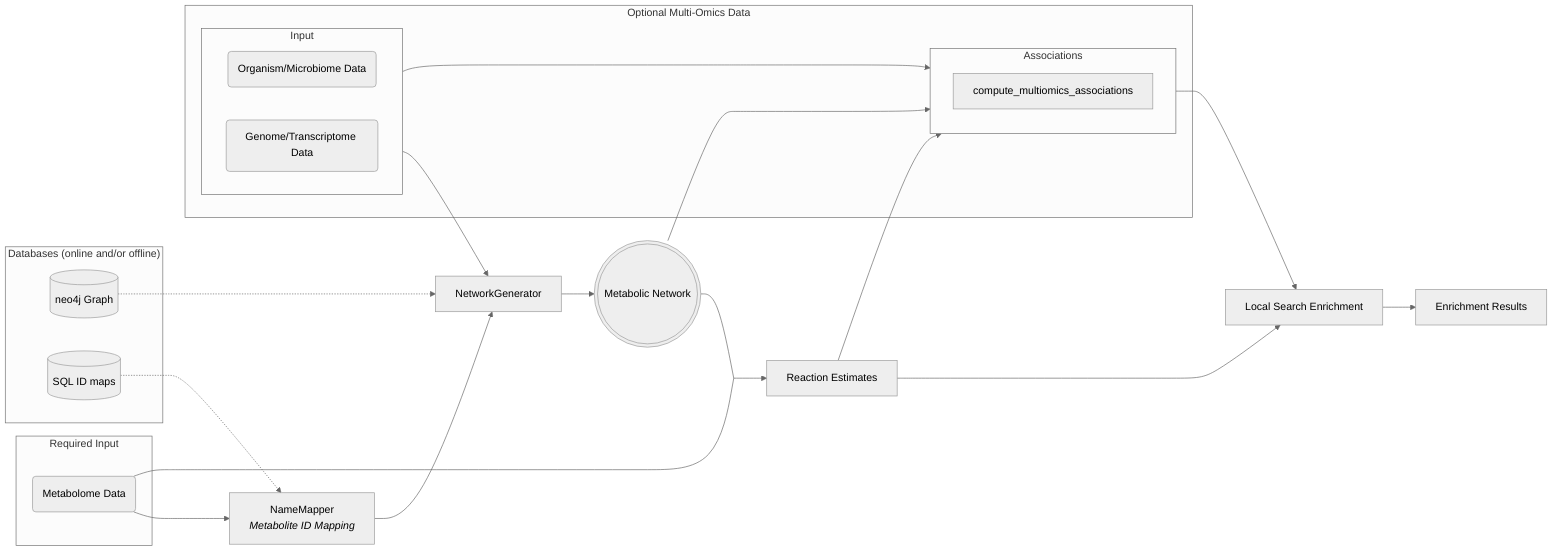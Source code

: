%%{init: {"theme": "neutral"}}%%
flowchart LR


subgraph in[Required Input]
    met(Metabolome Data)
end

subgraph opt[Optional Multi-Omics Data]
    direction LR
    subgraph opti[Input]
        direction LR
        org(Organism/Microbiome Data)
        cat(Genome/Transcriptome Data)
    end
    subgraph optc[Associations]
        associ[compute_multiomics_associations]
    end
end

subgraph db["Databases (online and/or offline)"]
    neo4j[(neo4j Graph)]
    sql[(SQL ID maps)]
end

namemap[NameMapper<br><i>Metabolite ID Mapping</i>]
netgen[NetworkGenerator]
metnet(((Metabolic Network)))


estimates[Reaction Estimates]
lso[Local Search Enrichment]
res[Enrichment Results]
reac[ ]

sql -.-> namemap
met --> namemap --> netgen
neo4j -.-> netgen

opti --> netgen --> metnet

metnet & opti & estimates --> optc
metnet & met --- reac --> estimates


estimates & optc --> lso --> res

style reac width:0px,height:0px
